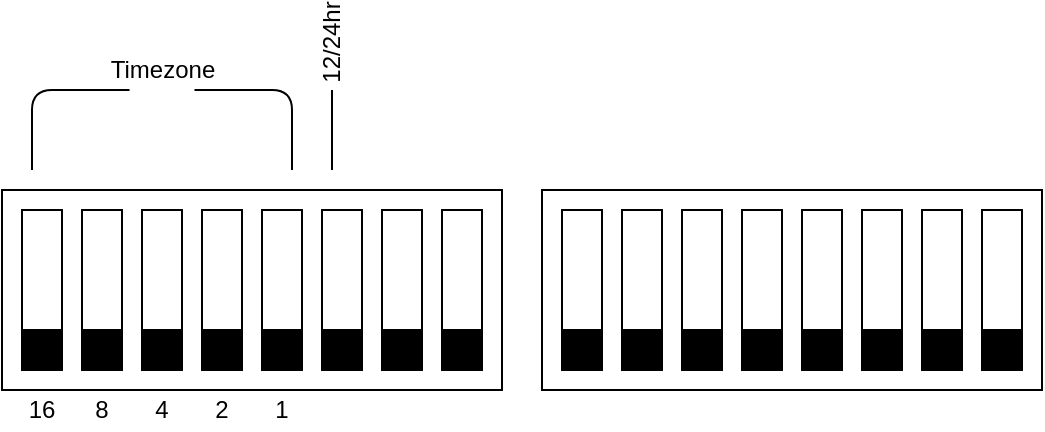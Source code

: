 <mxfile version="14.9.4" type="device"><diagram id="CQPhsV7ibyca7TFKH5AI" name="Page-1"><mxGraphModel dx="813" dy="434" grid="1" gridSize="10" guides="1" tooltips="1" connect="1" arrows="1" fold="1" page="1" pageScale="1" pageWidth="850" pageHeight="1100" math="0" shadow="0"><root><mxCell id="0"/><mxCell id="1" parent="0"/><mxCell id="VerHzDs7vgHBB_Eeflg2-1" value="" style="rounded=0;whiteSpace=wrap;html=1;" parent="1" vertex="1"><mxGeometry x="165" y="500" width="250" height="100" as="geometry"/></mxCell><mxCell id="VerHzDs7vgHBB_Eeflg2-3" value="" style="rounded=0;whiteSpace=wrap;html=1;" parent="1" vertex="1"><mxGeometry x="175" y="510" width="20" height="80" as="geometry"/></mxCell><mxCell id="VerHzDs7vgHBB_Eeflg2-4" value="" style="rounded=0;whiteSpace=wrap;html=1;fontColor=#333333;fillColor=#000000;" parent="1" vertex="1"><mxGeometry x="175" y="570" width="20" height="20" as="geometry"/></mxCell><mxCell id="VerHzDs7vgHBB_Eeflg2-5" value="" style="rounded=0;whiteSpace=wrap;html=1;" parent="1" vertex="1"><mxGeometry x="205" y="510" width="20" height="80" as="geometry"/></mxCell><mxCell id="VerHzDs7vgHBB_Eeflg2-6" value="" style="rounded=0;whiteSpace=wrap;html=1;fontColor=#333333;fillColor=#000000;" parent="1" vertex="1"><mxGeometry x="205" y="570" width="20" height="20" as="geometry"/></mxCell><mxCell id="VerHzDs7vgHBB_Eeflg2-7" value="" style="rounded=0;whiteSpace=wrap;html=1;" parent="1" vertex="1"><mxGeometry x="235" y="510" width="20" height="80" as="geometry"/></mxCell><mxCell id="VerHzDs7vgHBB_Eeflg2-8" value="" style="rounded=0;whiteSpace=wrap;html=1;fontColor=#333333;fillColor=#000000;" parent="1" vertex="1"><mxGeometry x="235" y="570" width="20" height="20" as="geometry"/></mxCell><mxCell id="VerHzDs7vgHBB_Eeflg2-9" value="" style="rounded=0;whiteSpace=wrap;html=1;" parent="1" vertex="1"><mxGeometry x="265" y="510" width="20" height="80" as="geometry"/></mxCell><mxCell id="VerHzDs7vgHBB_Eeflg2-10" value="" style="rounded=0;whiteSpace=wrap;html=1;fontColor=#333333;fillColor=#000000;" parent="1" vertex="1"><mxGeometry x="265" y="570" width="20" height="20" as="geometry"/></mxCell><mxCell id="VerHzDs7vgHBB_Eeflg2-11" value="" style="rounded=0;whiteSpace=wrap;html=1;" parent="1" vertex="1"><mxGeometry x="295" y="510" width="20" height="80" as="geometry"/></mxCell><mxCell id="VerHzDs7vgHBB_Eeflg2-12" value="" style="rounded=0;whiteSpace=wrap;html=1;fontColor=#333333;fillColor=#000000;" parent="1" vertex="1"><mxGeometry x="295" y="570" width="20" height="20" as="geometry"/></mxCell><mxCell id="VerHzDs7vgHBB_Eeflg2-13" value="" style="rounded=0;whiteSpace=wrap;html=1;" parent="1" vertex="1"><mxGeometry x="325" y="510" width="20" height="80" as="geometry"/></mxCell><mxCell id="VerHzDs7vgHBB_Eeflg2-14" value="" style="rounded=0;whiteSpace=wrap;html=1;fontColor=#333333;fillColor=#000000;" parent="1" vertex="1"><mxGeometry x="325" y="570" width="20" height="20" as="geometry"/></mxCell><mxCell id="VerHzDs7vgHBB_Eeflg2-15" value="" style="rounded=0;whiteSpace=wrap;html=1;" parent="1" vertex="1"><mxGeometry x="355" y="510" width="20" height="80" as="geometry"/></mxCell><mxCell id="VerHzDs7vgHBB_Eeflg2-16" value="" style="rounded=0;whiteSpace=wrap;html=1;fontColor=#333333;fillColor=#000000;" parent="1" vertex="1"><mxGeometry x="355" y="570" width="20" height="20" as="geometry"/></mxCell><mxCell id="VerHzDs7vgHBB_Eeflg2-17" value="" style="rounded=0;whiteSpace=wrap;html=1;" parent="1" vertex="1"><mxGeometry x="385" y="510" width="20" height="80" as="geometry"/></mxCell><mxCell id="VerHzDs7vgHBB_Eeflg2-18" value="" style="rounded=0;whiteSpace=wrap;html=1;fontColor=#333333;fillColor=#000000;" parent="1" vertex="1"><mxGeometry x="385" y="570" width="20" height="20" as="geometry"/></mxCell><mxCell id="VerHzDs7vgHBB_Eeflg2-19" value="" style="rounded=0;whiteSpace=wrap;html=1;" parent="1" vertex="1"><mxGeometry x="435" y="500" width="250" height="100" as="geometry"/></mxCell><mxCell id="VerHzDs7vgHBB_Eeflg2-20" value="" style="rounded=0;whiteSpace=wrap;html=1;" parent="1" vertex="1"><mxGeometry x="445" y="510" width="20" height="80" as="geometry"/></mxCell><mxCell id="VerHzDs7vgHBB_Eeflg2-21" value="" style="rounded=0;whiteSpace=wrap;html=1;fontColor=#333333;fillColor=#000000;" parent="1" vertex="1"><mxGeometry x="445" y="570" width="20" height="20" as="geometry"/></mxCell><mxCell id="VerHzDs7vgHBB_Eeflg2-22" value="" style="rounded=0;whiteSpace=wrap;html=1;" parent="1" vertex="1"><mxGeometry x="475" y="510" width="20" height="80" as="geometry"/></mxCell><mxCell id="VerHzDs7vgHBB_Eeflg2-23" value="" style="rounded=0;whiteSpace=wrap;html=1;fontColor=#333333;fillColor=#000000;" parent="1" vertex="1"><mxGeometry x="475" y="570" width="20" height="20" as="geometry"/></mxCell><mxCell id="VerHzDs7vgHBB_Eeflg2-24" value="" style="rounded=0;whiteSpace=wrap;html=1;" parent="1" vertex="1"><mxGeometry x="505" y="510" width="20" height="80" as="geometry"/></mxCell><mxCell id="VerHzDs7vgHBB_Eeflg2-25" value="" style="rounded=0;whiteSpace=wrap;html=1;fontColor=#333333;fillColor=#000000;" parent="1" vertex="1"><mxGeometry x="505" y="570" width="20" height="20" as="geometry"/></mxCell><mxCell id="VerHzDs7vgHBB_Eeflg2-26" value="" style="rounded=0;whiteSpace=wrap;html=1;" parent="1" vertex="1"><mxGeometry x="535" y="510" width="20" height="80" as="geometry"/></mxCell><mxCell id="VerHzDs7vgHBB_Eeflg2-27" value="" style="rounded=0;whiteSpace=wrap;html=1;fontColor=#333333;fillColor=#000000;" parent="1" vertex="1"><mxGeometry x="535" y="570" width="20" height="20" as="geometry"/></mxCell><mxCell id="VerHzDs7vgHBB_Eeflg2-28" value="" style="rounded=0;whiteSpace=wrap;html=1;" parent="1" vertex="1"><mxGeometry x="565" y="510" width="20" height="80" as="geometry"/></mxCell><mxCell id="VerHzDs7vgHBB_Eeflg2-29" value="" style="rounded=0;whiteSpace=wrap;html=1;fontColor=#333333;fillColor=#000000;" parent="1" vertex="1"><mxGeometry x="565" y="570" width="20" height="20" as="geometry"/></mxCell><mxCell id="VerHzDs7vgHBB_Eeflg2-30" value="" style="rounded=0;whiteSpace=wrap;html=1;" parent="1" vertex="1"><mxGeometry x="595" y="510" width="20" height="80" as="geometry"/></mxCell><mxCell id="VerHzDs7vgHBB_Eeflg2-31" value="" style="rounded=0;whiteSpace=wrap;html=1;fontColor=#333333;fillColor=#000000;" parent="1" vertex="1"><mxGeometry x="595" y="570" width="20" height="20" as="geometry"/></mxCell><mxCell id="VerHzDs7vgHBB_Eeflg2-32" value="" style="rounded=0;whiteSpace=wrap;html=1;" parent="1" vertex="1"><mxGeometry x="625" y="510" width="20" height="80" as="geometry"/></mxCell><mxCell id="VerHzDs7vgHBB_Eeflg2-33" value="" style="rounded=0;whiteSpace=wrap;html=1;fontColor=#333333;fillColor=#000000;" parent="1" vertex="1"><mxGeometry x="625" y="570" width="20" height="20" as="geometry"/></mxCell><mxCell id="VerHzDs7vgHBB_Eeflg2-34" value="" style="rounded=0;whiteSpace=wrap;html=1;" parent="1" vertex="1"><mxGeometry x="655" y="510" width="20" height="80" as="geometry"/></mxCell><mxCell id="VerHzDs7vgHBB_Eeflg2-35" value="" style="rounded=0;whiteSpace=wrap;html=1;fontColor=#333333;fillColor=#000000;" parent="1" vertex="1"><mxGeometry x="655" y="570" width="20" height="20" as="geometry"/></mxCell><mxCell id="VerHzDs7vgHBB_Eeflg2-37" value="Timezone" style="text;html=1;strokeColor=none;fillColor=none;align=center;verticalAlign=middle;whiteSpace=wrap;rounded=0;" parent="1" vertex="1"><mxGeometry x="212.5" y="430" width="65" height="20" as="geometry"/></mxCell><mxCell id="VerHzDs7vgHBB_Eeflg2-38" value="" style="endArrow=none;html=1;entryX=0.25;entryY=1;entryDx=0;entryDy=0;" parent="1" target="VerHzDs7vgHBB_Eeflg2-37" edge="1"><mxGeometry width="50" height="50" relative="1" as="geometry"><mxPoint x="180" y="490" as="sourcePoint"/><mxPoint x="234" y="460" as="targetPoint"/><Array as="points"><mxPoint x="180" y="450"/></Array></mxGeometry></mxCell><mxCell id="VerHzDs7vgHBB_Eeflg2-39" value="" style="endArrow=none;html=1;entryX=0.75;entryY=1;entryDx=0;entryDy=0;" parent="1" target="VerHzDs7vgHBB_Eeflg2-37" edge="1"><mxGeometry width="50" height="50" relative="1" as="geometry"><mxPoint x="310" y="490" as="sourcePoint"/><mxPoint x="238.75" y="460.0" as="targetPoint"/><Array as="points"><mxPoint x="310" y="450"/></Array></mxGeometry></mxCell><mxCell id="VerHzDs7vgHBB_Eeflg2-40" value="16" style="text;html=1;strokeColor=none;fillColor=none;align=center;verticalAlign=middle;whiteSpace=wrap;rounded=0;" parent="1" vertex="1"><mxGeometry x="165" y="600" width="40" height="20" as="geometry"/></mxCell><mxCell id="VerHzDs7vgHBB_Eeflg2-41" value="8" style="text;html=1;strokeColor=none;fillColor=none;align=center;verticalAlign=middle;whiteSpace=wrap;rounded=0;" parent="1" vertex="1"><mxGeometry x="195" y="600" width="40" height="20" as="geometry"/></mxCell><mxCell id="VerHzDs7vgHBB_Eeflg2-42" value="4" style="text;html=1;strokeColor=none;fillColor=none;align=center;verticalAlign=middle;whiteSpace=wrap;rounded=0;" parent="1" vertex="1"><mxGeometry x="225" y="600" width="40" height="20" as="geometry"/></mxCell><mxCell id="VerHzDs7vgHBB_Eeflg2-43" value="2" style="text;html=1;strokeColor=none;fillColor=none;align=center;verticalAlign=middle;whiteSpace=wrap;rounded=0;" parent="1" vertex="1"><mxGeometry x="255" y="600" width="40" height="20" as="geometry"/></mxCell><mxCell id="VerHzDs7vgHBB_Eeflg2-44" value="1" style="text;html=1;strokeColor=none;fillColor=none;align=center;verticalAlign=middle;whiteSpace=wrap;rounded=0;" parent="1" vertex="1"><mxGeometry x="285" y="600" width="40" height="20" as="geometry"/></mxCell><mxCell id="hRRYauMsJQPgLiHjBuMX-1" value="12/24hr" style="text;html=1;strokeColor=none;fillColor=none;align=center;verticalAlign=middle;whiteSpace=wrap;rounded=0;rotation=-90;" parent="1" vertex="1"><mxGeometry x="310" y="416" width="40" height="20" as="geometry"/></mxCell><mxCell id="Vky3YnHxo3YlRYTl_OEo-1" value="" style="endArrow=none;html=1;" edge="1" parent="1"><mxGeometry width="50" height="50" relative="1" as="geometry"><mxPoint x="330" y="490" as="sourcePoint"/><mxPoint x="330" y="450" as="targetPoint"/></mxGeometry></mxCell></root></mxGraphModel></diagram></mxfile>